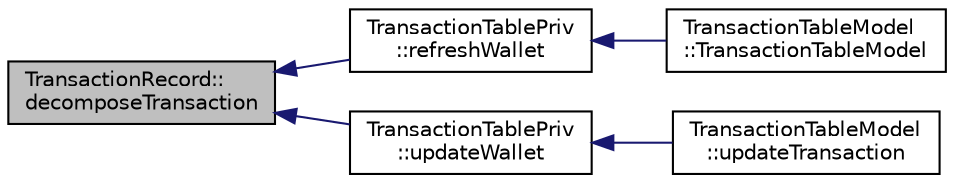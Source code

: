 digraph "TransactionRecord::decomposeTransaction"
{
  edge [fontname="Helvetica",fontsize="10",labelfontname="Helvetica",labelfontsize="10"];
  node [fontname="Helvetica",fontsize="10",shape=record];
  rankdir="LR";
  Node44 [label="TransactionRecord::\ldecomposeTransaction",height=0.2,width=0.4,color="black", fillcolor="grey75", style="filled", fontcolor="black"];
  Node44 -> Node45 [dir="back",color="midnightblue",fontsize="10",style="solid",fontname="Helvetica"];
  Node45 [label="TransactionTablePriv\l::refreshWallet",height=0.2,width=0.4,color="black", fillcolor="white", style="filled",URL="$d2/ddb/class_transaction_table_priv.html#a1f81da5d7cfb2aac03a5e18e6bc91792"];
  Node45 -> Node46 [dir="back",color="midnightblue",fontsize="10",style="solid",fontname="Helvetica"];
  Node46 [label="TransactionTableModel\l::TransactionTableModel",height=0.2,width=0.4,color="black", fillcolor="white", style="filled",URL="$d7/dfe/class_transaction_table_model.html#a6c10b7cab9804eee6df9e049a978dc62"];
  Node44 -> Node47 [dir="back",color="midnightblue",fontsize="10",style="solid",fontname="Helvetica"];
  Node47 [label="TransactionTablePriv\l::updateWallet",height=0.2,width=0.4,color="black", fillcolor="white", style="filled",URL="$d2/ddb/class_transaction_table_priv.html#a5a8454ce91251c4d9eb927bf2850745c"];
  Node47 -> Node48 [dir="back",color="midnightblue",fontsize="10",style="solid",fontname="Helvetica"];
  Node48 [label="TransactionTableModel\l::updateTransaction",height=0.2,width=0.4,color="black", fillcolor="white", style="filled",URL="$d7/dfe/class_transaction_table_model.html#a8de43b3c7ba0612304906eb5a2f51a06"];
}
